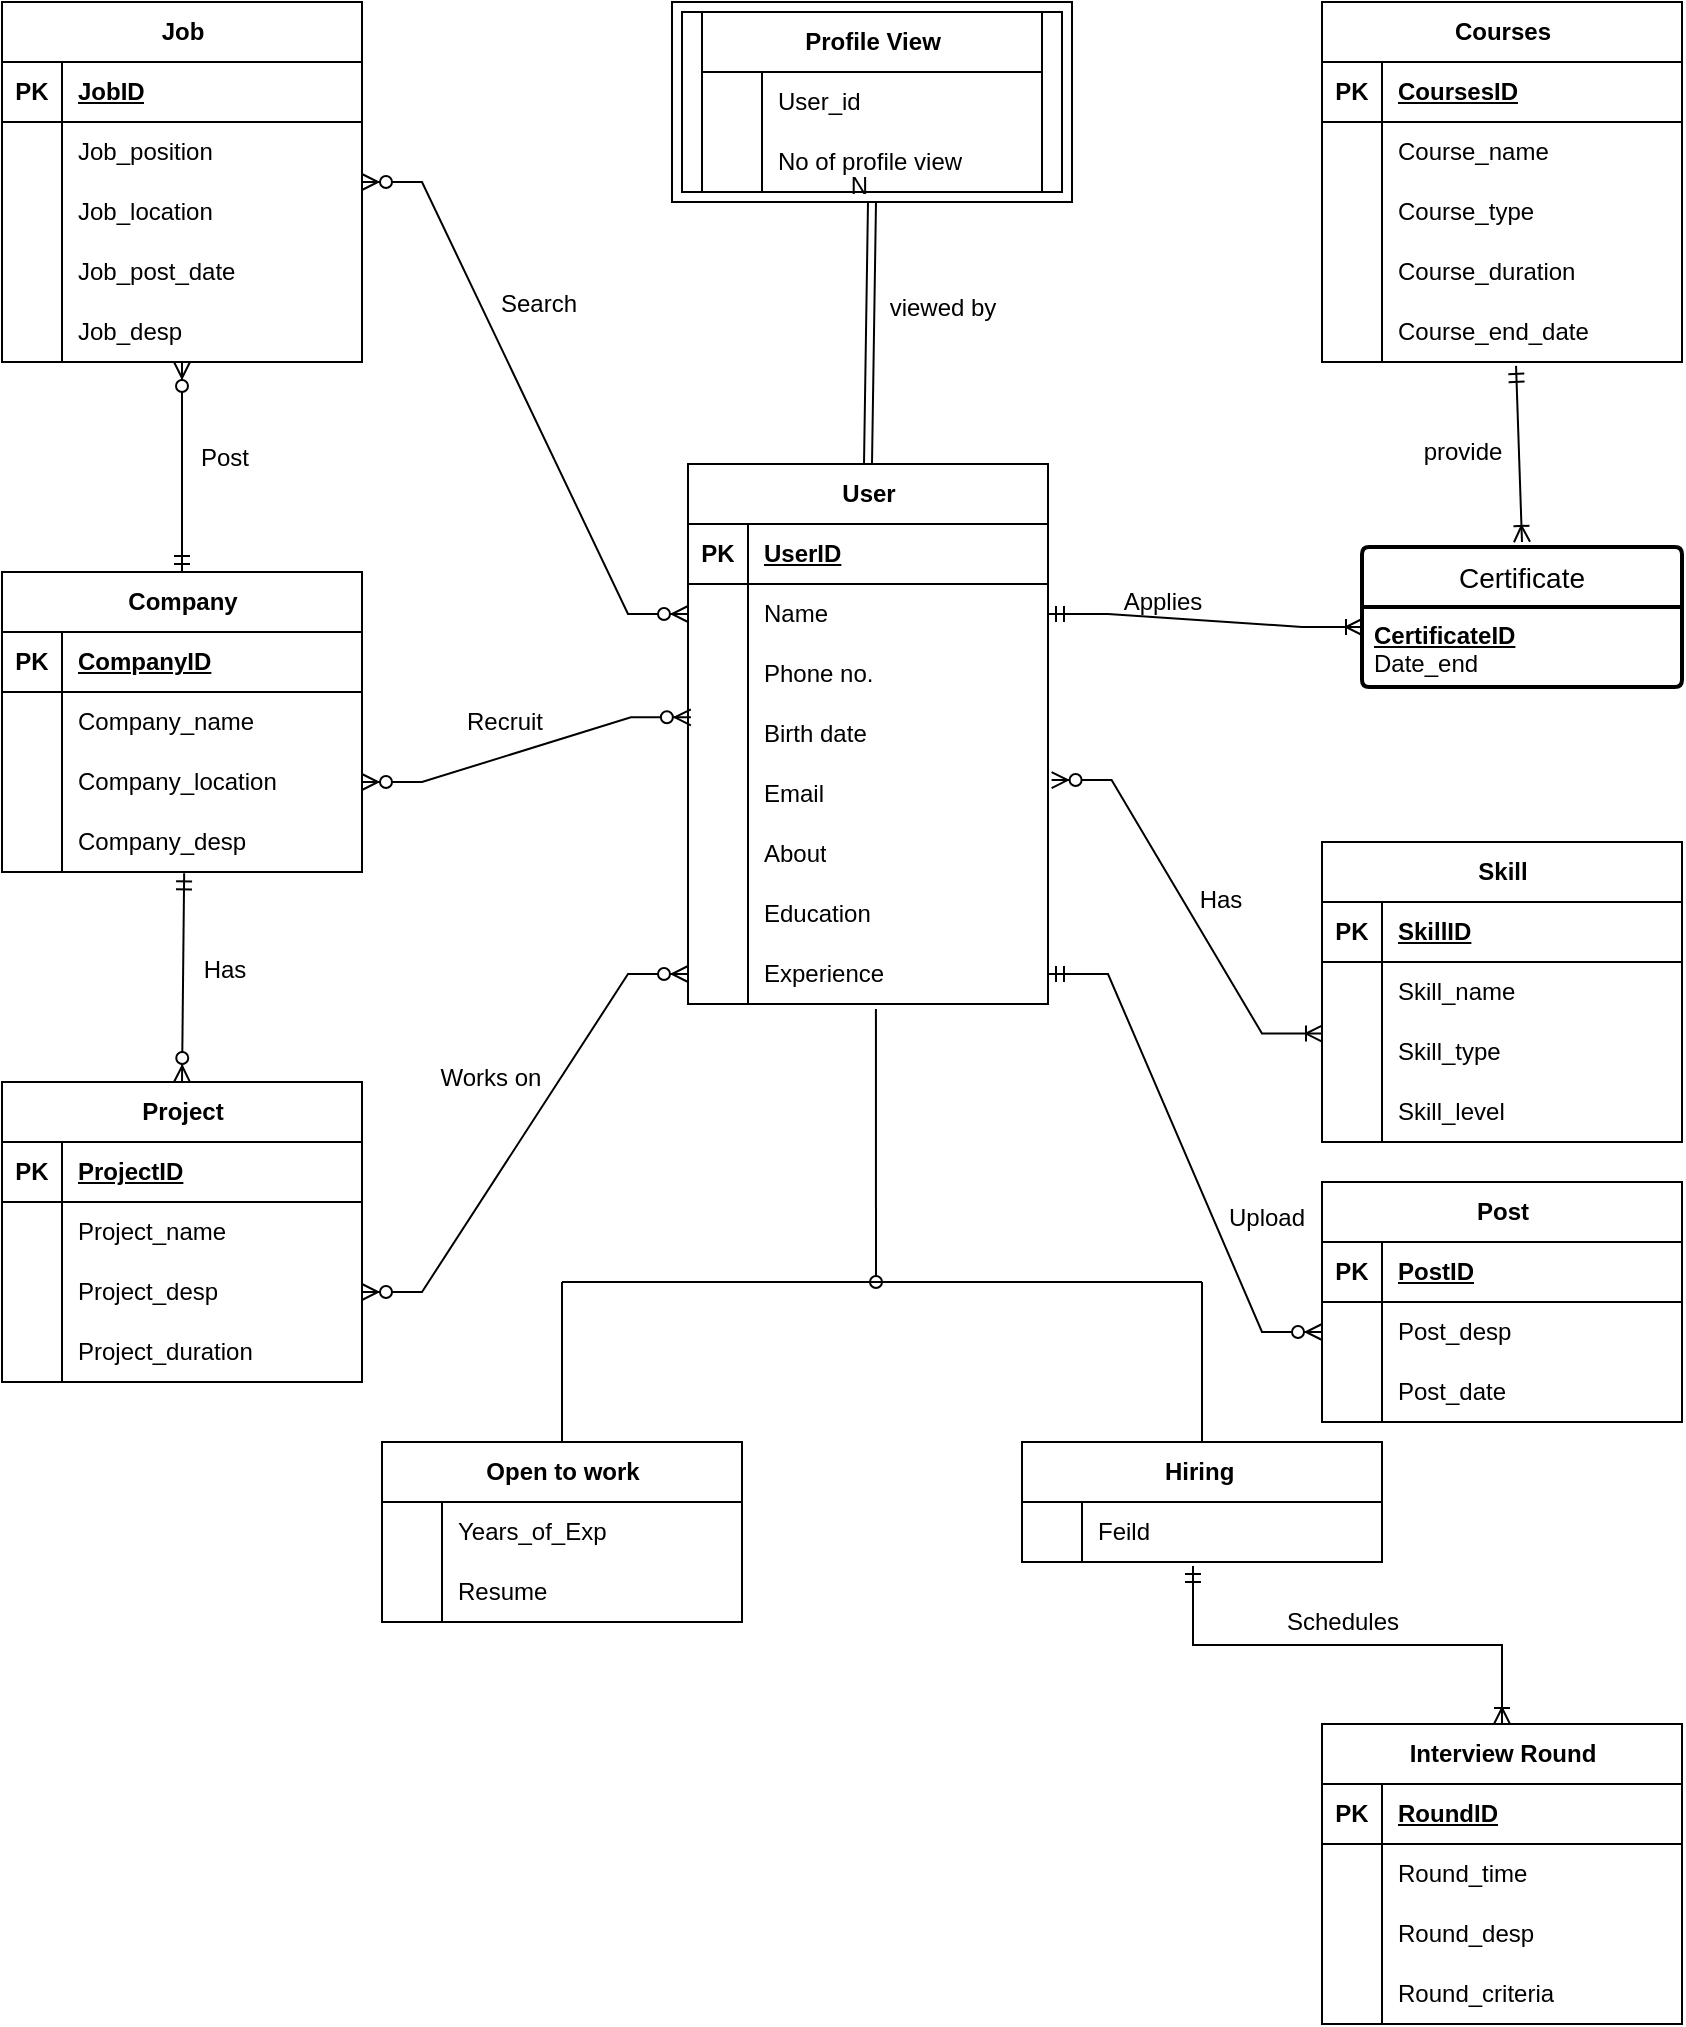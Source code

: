 <mxfile version="21.0.2" type="device"><diagram id="R2lEEEUBdFMjLlhIrx00" name="Page-1"><mxGraphModel dx="934" dy="520" grid="1" gridSize="10" guides="1" tooltips="1" connect="1" arrows="1" fold="1" page="1" pageScale="1" pageWidth="850" pageHeight="1100" math="0" shadow="0" extFonts="Permanent Marker^https://fonts.googleapis.com/css?family=Permanent+Marker"><root><mxCell id="0"/><mxCell id="1" parent="0"/><mxCell id="1VL2GG-AsYXzmAlSgVc_-4" value="User" style="shape=table;startSize=30;container=1;collapsible=1;childLayout=tableLayout;fixedRows=1;rowLines=0;fontStyle=1;align=center;resizeLast=1;html=1;" vertex="1" parent="1"><mxGeometry x="343" y="231" width="180" height="270" as="geometry"><mxRectangle x="343" y="231" width="63" height="35" as="alternateBounds"/></mxGeometry></mxCell><mxCell id="1VL2GG-AsYXzmAlSgVc_-5" value="" style="shape=tableRow;horizontal=0;startSize=0;swimlaneHead=0;swimlaneBody=0;fillColor=none;collapsible=0;dropTarget=0;points=[[0,0.5],[1,0.5]];portConstraint=eastwest;top=0;left=0;right=0;bottom=1;" vertex="1" parent="1VL2GG-AsYXzmAlSgVc_-4"><mxGeometry y="30" width="180" height="30" as="geometry"/></mxCell><mxCell id="1VL2GG-AsYXzmAlSgVc_-6" value="PK" style="shape=partialRectangle;connectable=0;fillColor=none;top=0;left=0;bottom=0;right=0;fontStyle=1;overflow=hidden;whiteSpace=wrap;html=1;" vertex="1" parent="1VL2GG-AsYXzmAlSgVc_-5"><mxGeometry width="30" height="30" as="geometry"><mxRectangle width="30" height="30" as="alternateBounds"/></mxGeometry></mxCell><mxCell id="1VL2GG-AsYXzmAlSgVc_-7" value="UserID" style="shape=partialRectangle;connectable=0;fillColor=none;top=0;left=0;bottom=0;right=0;align=left;spacingLeft=6;fontStyle=5;overflow=hidden;whiteSpace=wrap;html=1;" vertex="1" parent="1VL2GG-AsYXzmAlSgVc_-5"><mxGeometry x="30" width="150" height="30" as="geometry"><mxRectangle width="150" height="30" as="alternateBounds"/></mxGeometry></mxCell><mxCell id="1VL2GG-AsYXzmAlSgVc_-8" value="" style="shape=tableRow;horizontal=0;startSize=0;swimlaneHead=0;swimlaneBody=0;fillColor=none;collapsible=0;dropTarget=0;points=[[0,0.5],[1,0.5]];portConstraint=eastwest;top=0;left=0;right=0;bottom=0;" vertex="1" parent="1VL2GG-AsYXzmAlSgVc_-4"><mxGeometry y="60" width="180" height="30" as="geometry"/></mxCell><mxCell id="1VL2GG-AsYXzmAlSgVc_-9" value="" style="shape=partialRectangle;connectable=0;fillColor=none;top=0;left=0;bottom=0;right=0;editable=1;overflow=hidden;whiteSpace=wrap;html=1;" vertex="1" parent="1VL2GG-AsYXzmAlSgVc_-8"><mxGeometry width="30" height="30" as="geometry"><mxRectangle width="30" height="30" as="alternateBounds"/></mxGeometry></mxCell><mxCell id="1VL2GG-AsYXzmAlSgVc_-10" value="Name" style="shape=partialRectangle;connectable=0;fillColor=none;top=0;left=0;bottom=0;right=0;align=left;spacingLeft=6;overflow=hidden;whiteSpace=wrap;html=1;" vertex="1" parent="1VL2GG-AsYXzmAlSgVc_-8"><mxGeometry x="30" width="150" height="30" as="geometry"><mxRectangle width="150" height="30" as="alternateBounds"/></mxGeometry></mxCell><mxCell id="1VL2GG-AsYXzmAlSgVc_-11" value="" style="shape=tableRow;horizontal=0;startSize=0;swimlaneHead=0;swimlaneBody=0;fillColor=none;collapsible=0;dropTarget=0;points=[[0,0.5],[1,0.5]];portConstraint=eastwest;top=0;left=0;right=0;bottom=0;" vertex="1" parent="1VL2GG-AsYXzmAlSgVc_-4"><mxGeometry y="90" width="180" height="30" as="geometry"/></mxCell><mxCell id="1VL2GG-AsYXzmAlSgVc_-12" value="" style="shape=partialRectangle;connectable=0;fillColor=none;top=0;left=0;bottom=0;right=0;editable=1;overflow=hidden;whiteSpace=wrap;html=1;" vertex="1" parent="1VL2GG-AsYXzmAlSgVc_-11"><mxGeometry width="30" height="30" as="geometry"><mxRectangle width="30" height="30" as="alternateBounds"/></mxGeometry></mxCell><mxCell id="1VL2GG-AsYXzmAlSgVc_-13" value="Phone no." style="shape=partialRectangle;connectable=0;fillColor=none;top=0;left=0;bottom=0;right=0;align=left;spacingLeft=6;overflow=hidden;whiteSpace=wrap;html=1;" vertex="1" parent="1VL2GG-AsYXzmAlSgVc_-11"><mxGeometry x="30" width="150" height="30" as="geometry"><mxRectangle width="150" height="30" as="alternateBounds"/></mxGeometry></mxCell><mxCell id="1VL2GG-AsYXzmAlSgVc_-14" value="" style="shape=tableRow;horizontal=0;startSize=0;swimlaneHead=0;swimlaneBody=0;fillColor=none;collapsible=0;dropTarget=0;points=[[0,0.5],[1,0.5]];portConstraint=eastwest;top=0;left=0;right=0;bottom=0;" vertex="1" parent="1VL2GG-AsYXzmAlSgVc_-4"><mxGeometry y="120" width="180" height="30" as="geometry"/></mxCell><mxCell id="1VL2GG-AsYXzmAlSgVc_-15" value="" style="shape=partialRectangle;connectable=0;fillColor=none;top=0;left=0;bottom=0;right=0;editable=1;overflow=hidden;whiteSpace=wrap;html=1;" vertex="1" parent="1VL2GG-AsYXzmAlSgVc_-14"><mxGeometry width="30" height="30" as="geometry"><mxRectangle width="30" height="30" as="alternateBounds"/></mxGeometry></mxCell><mxCell id="1VL2GG-AsYXzmAlSgVc_-16" value="Birth date" style="shape=partialRectangle;connectable=0;fillColor=none;top=0;left=0;bottom=0;right=0;align=left;spacingLeft=6;overflow=hidden;whiteSpace=wrap;html=1;" vertex="1" parent="1VL2GG-AsYXzmAlSgVc_-14"><mxGeometry x="30" width="150" height="30" as="geometry"><mxRectangle width="150" height="30" as="alternateBounds"/></mxGeometry></mxCell><mxCell id="1VL2GG-AsYXzmAlSgVc_-17" value="" style="shape=tableRow;horizontal=0;startSize=0;swimlaneHead=0;swimlaneBody=0;fillColor=none;collapsible=0;dropTarget=0;points=[[0,0.5],[1,0.5]];portConstraint=eastwest;top=0;left=0;right=0;bottom=0;" vertex="1" parent="1VL2GG-AsYXzmAlSgVc_-4"><mxGeometry y="150" width="180" height="30" as="geometry"/></mxCell><mxCell id="1VL2GG-AsYXzmAlSgVc_-18" value="" style="shape=partialRectangle;connectable=0;fillColor=none;top=0;left=0;bottom=0;right=0;editable=1;overflow=hidden;whiteSpace=wrap;html=1;" vertex="1" parent="1VL2GG-AsYXzmAlSgVc_-17"><mxGeometry width="30" height="30" as="geometry"><mxRectangle width="30" height="30" as="alternateBounds"/></mxGeometry></mxCell><mxCell id="1VL2GG-AsYXzmAlSgVc_-19" value="Email" style="shape=partialRectangle;connectable=0;fillColor=none;top=0;left=0;bottom=0;right=0;align=left;spacingLeft=6;overflow=hidden;whiteSpace=wrap;html=1;" vertex="1" parent="1VL2GG-AsYXzmAlSgVc_-17"><mxGeometry x="30" width="150" height="30" as="geometry"><mxRectangle width="150" height="30" as="alternateBounds"/></mxGeometry></mxCell><mxCell id="1VL2GG-AsYXzmAlSgVc_-20" value="" style="shape=tableRow;horizontal=0;startSize=0;swimlaneHead=0;swimlaneBody=0;fillColor=none;collapsible=0;dropTarget=0;points=[[0,0.5],[1,0.5]];portConstraint=eastwest;top=0;left=0;right=0;bottom=0;" vertex="1" parent="1VL2GG-AsYXzmAlSgVc_-4"><mxGeometry y="180" width="180" height="30" as="geometry"/></mxCell><mxCell id="1VL2GG-AsYXzmAlSgVc_-21" value="" style="shape=partialRectangle;connectable=0;fillColor=none;top=0;left=0;bottom=0;right=0;editable=1;overflow=hidden;whiteSpace=wrap;html=1;" vertex="1" parent="1VL2GG-AsYXzmAlSgVc_-20"><mxGeometry width="30" height="30" as="geometry"><mxRectangle width="30" height="30" as="alternateBounds"/></mxGeometry></mxCell><mxCell id="1VL2GG-AsYXzmAlSgVc_-22" value="About" style="shape=partialRectangle;connectable=0;fillColor=none;top=0;left=0;bottom=0;right=0;align=left;spacingLeft=6;overflow=hidden;whiteSpace=wrap;html=1;" vertex="1" parent="1VL2GG-AsYXzmAlSgVc_-20"><mxGeometry x="30" width="150" height="30" as="geometry"><mxRectangle width="150" height="30" as="alternateBounds"/></mxGeometry></mxCell><mxCell id="1VL2GG-AsYXzmAlSgVc_-23" value="" style="shape=tableRow;horizontal=0;startSize=0;swimlaneHead=0;swimlaneBody=0;fillColor=none;collapsible=0;dropTarget=0;points=[[0,0.5],[1,0.5]];portConstraint=eastwest;top=0;left=0;right=0;bottom=0;" vertex="1" parent="1VL2GG-AsYXzmAlSgVc_-4"><mxGeometry y="210" width="180" height="30" as="geometry"/></mxCell><mxCell id="1VL2GG-AsYXzmAlSgVc_-24" value="" style="shape=partialRectangle;connectable=0;fillColor=none;top=0;left=0;bottom=0;right=0;editable=1;overflow=hidden;whiteSpace=wrap;html=1;" vertex="1" parent="1VL2GG-AsYXzmAlSgVc_-23"><mxGeometry width="30" height="30" as="geometry"><mxRectangle width="30" height="30" as="alternateBounds"/></mxGeometry></mxCell><mxCell id="1VL2GG-AsYXzmAlSgVc_-25" value="Education" style="shape=partialRectangle;connectable=0;fillColor=none;top=0;left=0;bottom=0;right=0;align=left;spacingLeft=6;overflow=hidden;whiteSpace=wrap;html=1;" vertex="1" parent="1VL2GG-AsYXzmAlSgVc_-23"><mxGeometry x="30" width="150" height="30" as="geometry"><mxRectangle width="150" height="30" as="alternateBounds"/></mxGeometry></mxCell><mxCell id="1VL2GG-AsYXzmAlSgVc_-48" value="" style="shape=tableRow;horizontal=0;startSize=0;swimlaneHead=0;swimlaneBody=0;fillColor=none;collapsible=0;dropTarget=0;points=[[0,0.5],[1,0.5]];portConstraint=eastwest;top=0;left=0;right=0;bottom=0;" vertex="1" parent="1VL2GG-AsYXzmAlSgVc_-4"><mxGeometry y="240" width="180" height="30" as="geometry"/></mxCell><mxCell id="1VL2GG-AsYXzmAlSgVc_-49" value="" style="shape=partialRectangle;connectable=0;fillColor=none;top=0;left=0;bottom=0;right=0;editable=1;overflow=hidden;whiteSpace=wrap;html=1;" vertex="1" parent="1VL2GG-AsYXzmAlSgVc_-48"><mxGeometry width="30" height="30" as="geometry"><mxRectangle width="30" height="30" as="alternateBounds"/></mxGeometry></mxCell><mxCell id="1VL2GG-AsYXzmAlSgVc_-50" value="Experience" style="shape=partialRectangle;connectable=0;fillColor=none;top=0;left=0;bottom=0;right=0;align=left;spacingLeft=6;overflow=hidden;whiteSpace=wrap;html=1;" vertex="1" parent="1VL2GG-AsYXzmAlSgVc_-48"><mxGeometry x="30" width="150" height="30" as="geometry"><mxRectangle width="150" height="30" as="alternateBounds"/></mxGeometry></mxCell><mxCell id="1VL2GG-AsYXzmAlSgVc_-51" value="Company" style="shape=table;startSize=30;container=1;collapsible=1;childLayout=tableLayout;fixedRows=1;rowLines=0;fontStyle=1;align=center;resizeLast=1;html=1;" vertex="1" parent="1"><mxGeometry y="285" width="180" height="150" as="geometry"><mxRectangle x="44.5" y="266" width="91" height="35" as="alternateBounds"/></mxGeometry></mxCell><mxCell id="1VL2GG-AsYXzmAlSgVc_-52" value="" style="shape=tableRow;horizontal=0;startSize=0;swimlaneHead=0;swimlaneBody=0;fillColor=none;collapsible=0;dropTarget=0;points=[[0,0.5],[1,0.5]];portConstraint=eastwest;top=0;left=0;right=0;bottom=1;" vertex="1" parent="1VL2GG-AsYXzmAlSgVc_-51"><mxGeometry y="30" width="180" height="30" as="geometry"/></mxCell><mxCell id="1VL2GG-AsYXzmAlSgVc_-53" value="PK" style="shape=partialRectangle;connectable=0;fillColor=none;top=0;left=0;bottom=0;right=0;fontStyle=1;overflow=hidden;whiteSpace=wrap;html=1;" vertex="1" parent="1VL2GG-AsYXzmAlSgVc_-52"><mxGeometry width="30" height="30" as="geometry"><mxRectangle width="30" height="30" as="alternateBounds"/></mxGeometry></mxCell><mxCell id="1VL2GG-AsYXzmAlSgVc_-54" value="CompanyID" style="shape=partialRectangle;connectable=0;fillColor=none;top=0;left=0;bottom=0;right=0;align=left;spacingLeft=6;fontStyle=5;overflow=hidden;whiteSpace=wrap;html=1;" vertex="1" parent="1VL2GG-AsYXzmAlSgVc_-52"><mxGeometry x="30" width="150" height="30" as="geometry"><mxRectangle width="150" height="30" as="alternateBounds"/></mxGeometry></mxCell><mxCell id="1VL2GG-AsYXzmAlSgVc_-55" value="" style="shape=tableRow;horizontal=0;startSize=0;swimlaneHead=0;swimlaneBody=0;fillColor=none;collapsible=0;dropTarget=0;points=[[0,0.5],[1,0.5]];portConstraint=eastwest;top=0;left=0;right=0;bottom=0;" vertex="1" parent="1VL2GG-AsYXzmAlSgVc_-51"><mxGeometry y="60" width="180" height="30" as="geometry"/></mxCell><mxCell id="1VL2GG-AsYXzmAlSgVc_-56" value="" style="shape=partialRectangle;connectable=0;fillColor=none;top=0;left=0;bottom=0;right=0;editable=1;overflow=hidden;whiteSpace=wrap;html=1;" vertex="1" parent="1VL2GG-AsYXzmAlSgVc_-55"><mxGeometry width="30" height="30" as="geometry"><mxRectangle width="30" height="30" as="alternateBounds"/></mxGeometry></mxCell><mxCell id="1VL2GG-AsYXzmAlSgVc_-57" value="Company_name" style="shape=partialRectangle;connectable=0;fillColor=none;top=0;left=0;bottom=0;right=0;align=left;spacingLeft=6;overflow=hidden;whiteSpace=wrap;html=1;" vertex="1" parent="1VL2GG-AsYXzmAlSgVc_-55"><mxGeometry x="30" width="150" height="30" as="geometry"><mxRectangle width="150" height="30" as="alternateBounds"/></mxGeometry></mxCell><mxCell id="1VL2GG-AsYXzmAlSgVc_-58" value="" style="shape=tableRow;horizontal=0;startSize=0;swimlaneHead=0;swimlaneBody=0;fillColor=none;collapsible=0;dropTarget=0;points=[[0,0.5],[1,0.5]];portConstraint=eastwest;top=0;left=0;right=0;bottom=0;" vertex="1" parent="1VL2GG-AsYXzmAlSgVc_-51"><mxGeometry y="90" width="180" height="30" as="geometry"/></mxCell><mxCell id="1VL2GG-AsYXzmAlSgVc_-59" value="" style="shape=partialRectangle;connectable=0;fillColor=none;top=0;left=0;bottom=0;right=0;editable=1;overflow=hidden;whiteSpace=wrap;html=1;" vertex="1" parent="1VL2GG-AsYXzmAlSgVc_-58"><mxGeometry width="30" height="30" as="geometry"><mxRectangle width="30" height="30" as="alternateBounds"/></mxGeometry></mxCell><mxCell id="1VL2GG-AsYXzmAlSgVc_-60" value="Company_location" style="shape=partialRectangle;connectable=0;fillColor=none;top=0;left=0;bottom=0;right=0;align=left;spacingLeft=6;overflow=hidden;whiteSpace=wrap;html=1;" vertex="1" parent="1VL2GG-AsYXzmAlSgVc_-58"><mxGeometry x="30" width="150" height="30" as="geometry"><mxRectangle width="150" height="30" as="alternateBounds"/></mxGeometry></mxCell><mxCell id="1VL2GG-AsYXzmAlSgVc_-61" value="" style="shape=tableRow;horizontal=0;startSize=0;swimlaneHead=0;swimlaneBody=0;fillColor=none;collapsible=0;dropTarget=0;points=[[0,0.5],[1,0.5]];portConstraint=eastwest;top=0;left=0;right=0;bottom=0;" vertex="1" parent="1VL2GG-AsYXzmAlSgVc_-51"><mxGeometry y="120" width="180" height="30" as="geometry"/></mxCell><mxCell id="1VL2GG-AsYXzmAlSgVc_-62" value="" style="shape=partialRectangle;connectable=0;fillColor=none;top=0;left=0;bottom=0;right=0;editable=1;overflow=hidden;whiteSpace=wrap;html=1;" vertex="1" parent="1VL2GG-AsYXzmAlSgVc_-61"><mxGeometry width="30" height="30" as="geometry"><mxRectangle width="30" height="30" as="alternateBounds"/></mxGeometry></mxCell><mxCell id="1VL2GG-AsYXzmAlSgVc_-63" value="Company_desp" style="shape=partialRectangle;connectable=0;fillColor=none;top=0;left=0;bottom=0;right=0;align=left;spacingLeft=6;overflow=hidden;whiteSpace=wrap;html=1;" vertex="1" parent="1VL2GG-AsYXzmAlSgVc_-61"><mxGeometry x="30" width="150" height="30" as="geometry"><mxRectangle width="150" height="30" as="alternateBounds"/></mxGeometry></mxCell><mxCell id="1VL2GG-AsYXzmAlSgVc_-64" value="Job" style="shape=table;startSize=30;container=1;collapsible=1;childLayout=tableLayout;fixedRows=1;rowLines=0;fontStyle=1;align=center;resizeLast=1;html=1;" vertex="1" parent="1"><mxGeometry width="180" height="180" as="geometry"><mxRectangle width="56" height="35" as="alternateBounds"/></mxGeometry></mxCell><mxCell id="1VL2GG-AsYXzmAlSgVc_-65" value="" style="shape=tableRow;horizontal=0;startSize=0;swimlaneHead=0;swimlaneBody=0;fillColor=none;collapsible=0;dropTarget=0;points=[[0,0.5],[1,0.5]];portConstraint=eastwest;top=0;left=0;right=0;bottom=1;" vertex="1" parent="1VL2GG-AsYXzmAlSgVc_-64"><mxGeometry y="30" width="180" height="30" as="geometry"/></mxCell><mxCell id="1VL2GG-AsYXzmAlSgVc_-66" value="PK" style="shape=partialRectangle;connectable=0;fillColor=none;top=0;left=0;bottom=0;right=0;fontStyle=1;overflow=hidden;whiteSpace=wrap;html=1;" vertex="1" parent="1VL2GG-AsYXzmAlSgVc_-65"><mxGeometry width="30" height="30" as="geometry"><mxRectangle width="30" height="30" as="alternateBounds"/></mxGeometry></mxCell><mxCell id="1VL2GG-AsYXzmAlSgVc_-67" value="JobID" style="shape=partialRectangle;connectable=0;fillColor=none;top=0;left=0;bottom=0;right=0;align=left;spacingLeft=6;fontStyle=5;overflow=hidden;whiteSpace=wrap;html=1;" vertex="1" parent="1VL2GG-AsYXzmAlSgVc_-65"><mxGeometry x="30" width="150" height="30" as="geometry"><mxRectangle width="150" height="30" as="alternateBounds"/></mxGeometry></mxCell><mxCell id="1VL2GG-AsYXzmAlSgVc_-68" value="" style="shape=tableRow;horizontal=0;startSize=0;swimlaneHead=0;swimlaneBody=0;fillColor=none;collapsible=0;dropTarget=0;points=[[0,0.5],[1,0.5]];portConstraint=eastwest;top=0;left=0;right=0;bottom=0;" vertex="1" parent="1VL2GG-AsYXzmAlSgVc_-64"><mxGeometry y="60" width="180" height="30" as="geometry"/></mxCell><mxCell id="1VL2GG-AsYXzmAlSgVc_-69" value="" style="shape=partialRectangle;connectable=0;fillColor=none;top=0;left=0;bottom=0;right=0;editable=1;overflow=hidden;whiteSpace=wrap;html=1;" vertex="1" parent="1VL2GG-AsYXzmAlSgVc_-68"><mxGeometry width="30" height="30" as="geometry"><mxRectangle width="30" height="30" as="alternateBounds"/></mxGeometry></mxCell><mxCell id="1VL2GG-AsYXzmAlSgVc_-70" value="Job_position" style="shape=partialRectangle;connectable=0;fillColor=none;top=0;left=0;bottom=0;right=0;align=left;spacingLeft=6;overflow=hidden;whiteSpace=wrap;html=1;" vertex="1" parent="1VL2GG-AsYXzmAlSgVc_-68"><mxGeometry x="30" width="150" height="30" as="geometry"><mxRectangle width="150" height="30" as="alternateBounds"/></mxGeometry></mxCell><mxCell id="1VL2GG-AsYXzmAlSgVc_-71" value="" style="shape=tableRow;horizontal=0;startSize=0;swimlaneHead=0;swimlaneBody=0;fillColor=none;collapsible=0;dropTarget=0;points=[[0,0.5],[1,0.5]];portConstraint=eastwest;top=0;left=0;right=0;bottom=0;" vertex="1" parent="1VL2GG-AsYXzmAlSgVc_-64"><mxGeometry y="90" width="180" height="30" as="geometry"/></mxCell><mxCell id="1VL2GG-AsYXzmAlSgVc_-72" value="" style="shape=partialRectangle;connectable=0;fillColor=none;top=0;left=0;bottom=0;right=0;editable=1;overflow=hidden;whiteSpace=wrap;html=1;" vertex="1" parent="1VL2GG-AsYXzmAlSgVc_-71"><mxGeometry width="30" height="30" as="geometry"><mxRectangle width="30" height="30" as="alternateBounds"/></mxGeometry></mxCell><mxCell id="1VL2GG-AsYXzmAlSgVc_-73" value="Job_location" style="shape=partialRectangle;connectable=0;fillColor=none;top=0;left=0;bottom=0;right=0;align=left;spacingLeft=6;overflow=hidden;whiteSpace=wrap;html=1;" vertex="1" parent="1VL2GG-AsYXzmAlSgVc_-71"><mxGeometry x="30" width="150" height="30" as="geometry"><mxRectangle width="150" height="30" as="alternateBounds"/></mxGeometry></mxCell><mxCell id="1VL2GG-AsYXzmAlSgVc_-74" value="" style="shape=tableRow;horizontal=0;startSize=0;swimlaneHead=0;swimlaneBody=0;fillColor=none;collapsible=0;dropTarget=0;points=[[0,0.5],[1,0.5]];portConstraint=eastwest;top=0;left=0;right=0;bottom=0;" vertex="1" parent="1VL2GG-AsYXzmAlSgVc_-64"><mxGeometry y="120" width="180" height="30" as="geometry"/></mxCell><mxCell id="1VL2GG-AsYXzmAlSgVc_-75" value="" style="shape=partialRectangle;connectable=0;fillColor=none;top=0;left=0;bottom=0;right=0;editable=1;overflow=hidden;whiteSpace=wrap;html=1;" vertex="1" parent="1VL2GG-AsYXzmAlSgVc_-74"><mxGeometry width="30" height="30" as="geometry"><mxRectangle width="30" height="30" as="alternateBounds"/></mxGeometry></mxCell><mxCell id="1VL2GG-AsYXzmAlSgVc_-76" value="Job_post_date" style="shape=partialRectangle;connectable=0;fillColor=none;top=0;left=0;bottom=0;right=0;align=left;spacingLeft=6;overflow=hidden;whiteSpace=wrap;html=1;" vertex="1" parent="1VL2GG-AsYXzmAlSgVc_-74"><mxGeometry x="30" width="150" height="30" as="geometry"><mxRectangle width="150" height="30" as="alternateBounds"/></mxGeometry></mxCell><mxCell id="1VL2GG-AsYXzmAlSgVc_-77" value="" style="shape=tableRow;horizontal=0;startSize=0;swimlaneHead=0;swimlaneBody=0;fillColor=none;collapsible=0;dropTarget=0;points=[[0,0.5],[1,0.5]];portConstraint=eastwest;top=0;left=0;right=0;bottom=0;" vertex="1" parent="1VL2GG-AsYXzmAlSgVc_-64"><mxGeometry y="150" width="180" height="30" as="geometry"/></mxCell><mxCell id="1VL2GG-AsYXzmAlSgVc_-78" value="" style="shape=partialRectangle;connectable=0;fillColor=none;top=0;left=0;bottom=0;right=0;editable=1;overflow=hidden;whiteSpace=wrap;html=1;" vertex="1" parent="1VL2GG-AsYXzmAlSgVc_-77"><mxGeometry width="30" height="30" as="geometry"><mxRectangle width="30" height="30" as="alternateBounds"/></mxGeometry></mxCell><mxCell id="1VL2GG-AsYXzmAlSgVc_-79" value="Job_desp" style="shape=partialRectangle;connectable=0;fillColor=none;top=0;left=0;bottom=0;right=0;align=left;spacingLeft=6;overflow=hidden;whiteSpace=wrap;html=1;" vertex="1" parent="1VL2GG-AsYXzmAlSgVc_-77"><mxGeometry x="30" width="150" height="30" as="geometry"><mxRectangle width="150" height="30" as="alternateBounds"/></mxGeometry></mxCell><mxCell id="1VL2GG-AsYXzmAlSgVc_-80" value="Courses" style="shape=table;startSize=30;container=1;collapsible=1;childLayout=tableLayout;fixedRows=1;rowLines=0;fontStyle=1;align=center;resizeLast=1;html=1;" vertex="1" parent="1"><mxGeometry x="660" width="180" height="180" as="geometry"><mxRectangle x="766" width="84" height="35" as="alternateBounds"/></mxGeometry></mxCell><mxCell id="1VL2GG-AsYXzmAlSgVc_-81" value="" style="shape=tableRow;horizontal=0;startSize=0;swimlaneHead=0;swimlaneBody=0;fillColor=none;collapsible=0;dropTarget=0;points=[[0,0.5],[1,0.5]];portConstraint=eastwest;top=0;left=0;right=0;bottom=1;" vertex="1" parent="1VL2GG-AsYXzmAlSgVc_-80"><mxGeometry y="30" width="180" height="30" as="geometry"/></mxCell><mxCell id="1VL2GG-AsYXzmAlSgVc_-82" value="PK" style="shape=partialRectangle;connectable=0;fillColor=none;top=0;left=0;bottom=0;right=0;fontStyle=1;overflow=hidden;whiteSpace=wrap;html=1;" vertex="1" parent="1VL2GG-AsYXzmAlSgVc_-81"><mxGeometry width="30" height="30" as="geometry"><mxRectangle width="30" height="30" as="alternateBounds"/></mxGeometry></mxCell><mxCell id="1VL2GG-AsYXzmAlSgVc_-83" value="CoursesID" style="shape=partialRectangle;connectable=0;fillColor=none;top=0;left=0;bottom=0;right=0;align=left;spacingLeft=6;fontStyle=5;overflow=hidden;whiteSpace=wrap;html=1;" vertex="1" parent="1VL2GG-AsYXzmAlSgVc_-81"><mxGeometry x="30" width="150" height="30" as="geometry"><mxRectangle width="150" height="30" as="alternateBounds"/></mxGeometry></mxCell><mxCell id="1VL2GG-AsYXzmAlSgVc_-84" value="" style="shape=tableRow;horizontal=0;startSize=0;swimlaneHead=0;swimlaneBody=0;fillColor=none;collapsible=0;dropTarget=0;points=[[0,0.5],[1,0.5]];portConstraint=eastwest;top=0;left=0;right=0;bottom=0;" vertex="1" parent="1VL2GG-AsYXzmAlSgVc_-80"><mxGeometry y="60" width="180" height="30" as="geometry"/></mxCell><mxCell id="1VL2GG-AsYXzmAlSgVc_-85" value="" style="shape=partialRectangle;connectable=0;fillColor=none;top=0;left=0;bottom=0;right=0;editable=1;overflow=hidden;whiteSpace=wrap;html=1;" vertex="1" parent="1VL2GG-AsYXzmAlSgVc_-84"><mxGeometry width="30" height="30" as="geometry"><mxRectangle width="30" height="30" as="alternateBounds"/></mxGeometry></mxCell><mxCell id="1VL2GG-AsYXzmAlSgVc_-86" value="Course_name" style="shape=partialRectangle;connectable=0;fillColor=none;top=0;left=0;bottom=0;right=0;align=left;spacingLeft=6;overflow=hidden;whiteSpace=wrap;html=1;" vertex="1" parent="1VL2GG-AsYXzmAlSgVc_-84"><mxGeometry x="30" width="150" height="30" as="geometry"><mxRectangle width="150" height="30" as="alternateBounds"/></mxGeometry></mxCell><mxCell id="1VL2GG-AsYXzmAlSgVc_-87" value="" style="shape=tableRow;horizontal=0;startSize=0;swimlaneHead=0;swimlaneBody=0;fillColor=none;collapsible=0;dropTarget=0;points=[[0,0.5],[1,0.5]];portConstraint=eastwest;top=0;left=0;right=0;bottom=0;" vertex="1" parent="1VL2GG-AsYXzmAlSgVc_-80"><mxGeometry y="90" width="180" height="30" as="geometry"/></mxCell><mxCell id="1VL2GG-AsYXzmAlSgVc_-88" value="" style="shape=partialRectangle;connectable=0;fillColor=none;top=0;left=0;bottom=0;right=0;editable=1;overflow=hidden;whiteSpace=wrap;html=1;" vertex="1" parent="1VL2GG-AsYXzmAlSgVc_-87"><mxGeometry width="30" height="30" as="geometry"><mxRectangle width="30" height="30" as="alternateBounds"/></mxGeometry></mxCell><mxCell id="1VL2GG-AsYXzmAlSgVc_-89" value="Course_type" style="shape=partialRectangle;connectable=0;fillColor=none;top=0;left=0;bottom=0;right=0;align=left;spacingLeft=6;overflow=hidden;whiteSpace=wrap;html=1;" vertex="1" parent="1VL2GG-AsYXzmAlSgVc_-87"><mxGeometry x="30" width="150" height="30" as="geometry"><mxRectangle width="150" height="30" as="alternateBounds"/></mxGeometry></mxCell><mxCell id="1VL2GG-AsYXzmAlSgVc_-90" value="" style="shape=tableRow;horizontal=0;startSize=0;swimlaneHead=0;swimlaneBody=0;fillColor=none;collapsible=0;dropTarget=0;points=[[0,0.5],[1,0.5]];portConstraint=eastwest;top=0;left=0;right=0;bottom=0;" vertex="1" parent="1VL2GG-AsYXzmAlSgVc_-80"><mxGeometry y="120" width="180" height="30" as="geometry"/></mxCell><mxCell id="1VL2GG-AsYXzmAlSgVc_-91" value="" style="shape=partialRectangle;connectable=0;fillColor=none;top=0;left=0;bottom=0;right=0;editable=1;overflow=hidden;whiteSpace=wrap;html=1;" vertex="1" parent="1VL2GG-AsYXzmAlSgVc_-90"><mxGeometry width="30" height="30" as="geometry"><mxRectangle width="30" height="30" as="alternateBounds"/></mxGeometry></mxCell><mxCell id="1VL2GG-AsYXzmAlSgVc_-92" value="Course_duration" style="shape=partialRectangle;connectable=0;fillColor=none;top=0;left=0;bottom=0;right=0;align=left;spacingLeft=6;overflow=hidden;whiteSpace=wrap;html=1;" vertex="1" parent="1VL2GG-AsYXzmAlSgVc_-90"><mxGeometry x="30" width="150" height="30" as="geometry"><mxRectangle width="150" height="30" as="alternateBounds"/></mxGeometry></mxCell><mxCell id="1VL2GG-AsYXzmAlSgVc_-93" value="" style="shape=tableRow;horizontal=0;startSize=0;swimlaneHead=0;swimlaneBody=0;fillColor=none;collapsible=0;dropTarget=0;points=[[0,0.5],[1,0.5]];portConstraint=eastwest;top=0;left=0;right=0;bottom=0;" vertex="1" parent="1VL2GG-AsYXzmAlSgVc_-80"><mxGeometry y="150" width="180" height="30" as="geometry"/></mxCell><mxCell id="1VL2GG-AsYXzmAlSgVc_-94" value="" style="shape=partialRectangle;connectable=0;fillColor=none;top=0;left=0;bottom=0;right=0;editable=1;overflow=hidden;whiteSpace=wrap;html=1;" vertex="1" parent="1VL2GG-AsYXzmAlSgVc_-93"><mxGeometry width="30" height="30" as="geometry"><mxRectangle width="30" height="30" as="alternateBounds"/></mxGeometry></mxCell><mxCell id="1VL2GG-AsYXzmAlSgVc_-95" value="Course_end_date" style="shape=partialRectangle;connectable=0;fillColor=none;top=0;left=0;bottom=0;right=0;align=left;spacingLeft=6;overflow=hidden;whiteSpace=wrap;html=1;" vertex="1" parent="1VL2GG-AsYXzmAlSgVc_-93"><mxGeometry x="30" width="150" height="30" as="geometry"><mxRectangle width="150" height="30" as="alternateBounds"/></mxGeometry></mxCell><mxCell id="1VL2GG-AsYXzmAlSgVc_-96" value="Skill" style="shape=table;startSize=30;container=1;collapsible=1;childLayout=tableLayout;fixedRows=1;rowLines=0;fontStyle=1;align=center;resizeLast=1;html=1;" vertex="1" parent="1"><mxGeometry x="660" y="420" width="180" height="150" as="geometry"><mxRectangle x="787" y="301" width="63" height="35" as="alternateBounds"/></mxGeometry></mxCell><mxCell id="1VL2GG-AsYXzmAlSgVc_-97" value="" style="shape=tableRow;horizontal=0;startSize=0;swimlaneHead=0;swimlaneBody=0;fillColor=none;collapsible=0;dropTarget=0;points=[[0,0.5],[1,0.5]];portConstraint=eastwest;top=0;left=0;right=0;bottom=1;" vertex="1" parent="1VL2GG-AsYXzmAlSgVc_-96"><mxGeometry y="30" width="180" height="30" as="geometry"/></mxCell><mxCell id="1VL2GG-AsYXzmAlSgVc_-98" value="PK" style="shape=partialRectangle;connectable=0;fillColor=none;top=0;left=0;bottom=0;right=0;fontStyle=1;overflow=hidden;whiteSpace=wrap;html=1;" vertex="1" parent="1VL2GG-AsYXzmAlSgVc_-97"><mxGeometry width="30" height="30" as="geometry"><mxRectangle width="30" height="30" as="alternateBounds"/></mxGeometry></mxCell><mxCell id="1VL2GG-AsYXzmAlSgVc_-99" value="SkillID" style="shape=partialRectangle;connectable=0;fillColor=none;top=0;left=0;bottom=0;right=0;align=left;spacingLeft=6;fontStyle=5;overflow=hidden;whiteSpace=wrap;html=1;" vertex="1" parent="1VL2GG-AsYXzmAlSgVc_-97"><mxGeometry x="30" width="150" height="30" as="geometry"><mxRectangle width="150" height="30" as="alternateBounds"/></mxGeometry></mxCell><mxCell id="1VL2GG-AsYXzmAlSgVc_-100" value="" style="shape=tableRow;horizontal=0;startSize=0;swimlaneHead=0;swimlaneBody=0;fillColor=none;collapsible=0;dropTarget=0;points=[[0,0.5],[1,0.5]];portConstraint=eastwest;top=0;left=0;right=0;bottom=0;" vertex="1" parent="1VL2GG-AsYXzmAlSgVc_-96"><mxGeometry y="60" width="180" height="30" as="geometry"/></mxCell><mxCell id="1VL2GG-AsYXzmAlSgVc_-101" value="" style="shape=partialRectangle;connectable=0;fillColor=none;top=0;left=0;bottom=0;right=0;editable=1;overflow=hidden;whiteSpace=wrap;html=1;" vertex="1" parent="1VL2GG-AsYXzmAlSgVc_-100"><mxGeometry width="30" height="30" as="geometry"><mxRectangle width="30" height="30" as="alternateBounds"/></mxGeometry></mxCell><mxCell id="1VL2GG-AsYXzmAlSgVc_-102" value="Skill_name" style="shape=partialRectangle;connectable=0;fillColor=none;top=0;left=0;bottom=0;right=0;align=left;spacingLeft=6;overflow=hidden;whiteSpace=wrap;html=1;" vertex="1" parent="1VL2GG-AsYXzmAlSgVc_-100"><mxGeometry x="30" width="150" height="30" as="geometry"><mxRectangle width="150" height="30" as="alternateBounds"/></mxGeometry></mxCell><mxCell id="1VL2GG-AsYXzmAlSgVc_-103" value="" style="shape=tableRow;horizontal=0;startSize=0;swimlaneHead=0;swimlaneBody=0;fillColor=none;collapsible=0;dropTarget=0;points=[[0,0.5],[1,0.5]];portConstraint=eastwest;top=0;left=0;right=0;bottom=0;" vertex="1" parent="1VL2GG-AsYXzmAlSgVc_-96"><mxGeometry y="90" width="180" height="30" as="geometry"/></mxCell><mxCell id="1VL2GG-AsYXzmAlSgVc_-104" value="" style="shape=partialRectangle;connectable=0;fillColor=none;top=0;left=0;bottom=0;right=0;editable=1;overflow=hidden;whiteSpace=wrap;html=1;" vertex="1" parent="1VL2GG-AsYXzmAlSgVc_-103"><mxGeometry width="30" height="30" as="geometry"><mxRectangle width="30" height="30" as="alternateBounds"/></mxGeometry></mxCell><mxCell id="1VL2GG-AsYXzmAlSgVc_-105" value="Skill_type" style="shape=partialRectangle;connectable=0;fillColor=none;top=0;left=0;bottom=0;right=0;align=left;spacingLeft=6;overflow=hidden;whiteSpace=wrap;html=1;" vertex="1" parent="1VL2GG-AsYXzmAlSgVc_-103"><mxGeometry x="30" width="150" height="30" as="geometry"><mxRectangle width="150" height="30" as="alternateBounds"/></mxGeometry></mxCell><mxCell id="1VL2GG-AsYXzmAlSgVc_-106" value="" style="shape=tableRow;horizontal=0;startSize=0;swimlaneHead=0;swimlaneBody=0;fillColor=none;collapsible=0;dropTarget=0;points=[[0,0.5],[1,0.5]];portConstraint=eastwest;top=0;left=0;right=0;bottom=0;" vertex="1" parent="1VL2GG-AsYXzmAlSgVc_-96"><mxGeometry y="120" width="180" height="30" as="geometry"/></mxCell><mxCell id="1VL2GG-AsYXzmAlSgVc_-107" value="" style="shape=partialRectangle;connectable=0;fillColor=none;top=0;left=0;bottom=0;right=0;editable=1;overflow=hidden;whiteSpace=wrap;html=1;" vertex="1" parent="1VL2GG-AsYXzmAlSgVc_-106"><mxGeometry width="30" height="30" as="geometry"><mxRectangle width="30" height="30" as="alternateBounds"/></mxGeometry></mxCell><mxCell id="1VL2GG-AsYXzmAlSgVc_-108" value="Skill_level" style="shape=partialRectangle;connectable=0;fillColor=none;top=0;left=0;bottom=0;right=0;align=left;spacingLeft=6;overflow=hidden;whiteSpace=wrap;html=1;" vertex="1" parent="1VL2GG-AsYXzmAlSgVc_-106"><mxGeometry x="30" width="150" height="30" as="geometry"><mxRectangle width="150" height="30" as="alternateBounds"/></mxGeometry></mxCell><mxCell id="1VL2GG-AsYXzmAlSgVc_-109" value="Project" style="shape=table;startSize=30;container=1;collapsible=1;childLayout=tableLayout;fixedRows=1;rowLines=0;fontStyle=1;align=center;resizeLast=1;html=1;" vertex="1" parent="1"><mxGeometry y="540" width="180" height="150" as="geometry"><mxRectangle x="63" y="540" width="77" height="35" as="alternateBounds"/></mxGeometry></mxCell><mxCell id="1VL2GG-AsYXzmAlSgVc_-110" value="" style="shape=tableRow;horizontal=0;startSize=0;swimlaneHead=0;swimlaneBody=0;fillColor=none;collapsible=0;dropTarget=0;points=[[0,0.5],[1,0.5]];portConstraint=eastwest;top=0;left=0;right=0;bottom=1;" vertex="1" parent="1VL2GG-AsYXzmAlSgVc_-109"><mxGeometry y="30" width="180" height="30" as="geometry"/></mxCell><mxCell id="1VL2GG-AsYXzmAlSgVc_-111" value="PK" style="shape=partialRectangle;connectable=0;fillColor=none;top=0;left=0;bottom=0;right=0;fontStyle=1;overflow=hidden;whiteSpace=wrap;html=1;" vertex="1" parent="1VL2GG-AsYXzmAlSgVc_-110"><mxGeometry width="30" height="30" as="geometry"><mxRectangle width="30" height="30" as="alternateBounds"/></mxGeometry></mxCell><mxCell id="1VL2GG-AsYXzmAlSgVc_-112" value="ProjectID" style="shape=partialRectangle;connectable=0;fillColor=none;top=0;left=0;bottom=0;right=0;align=left;spacingLeft=6;fontStyle=5;overflow=hidden;whiteSpace=wrap;html=1;" vertex="1" parent="1VL2GG-AsYXzmAlSgVc_-110"><mxGeometry x="30" width="150" height="30" as="geometry"><mxRectangle width="150" height="30" as="alternateBounds"/></mxGeometry></mxCell><mxCell id="1VL2GG-AsYXzmAlSgVc_-113" value="" style="shape=tableRow;horizontal=0;startSize=0;swimlaneHead=0;swimlaneBody=0;fillColor=none;collapsible=0;dropTarget=0;points=[[0,0.5],[1,0.5]];portConstraint=eastwest;top=0;left=0;right=0;bottom=0;" vertex="1" parent="1VL2GG-AsYXzmAlSgVc_-109"><mxGeometry y="60" width="180" height="30" as="geometry"/></mxCell><mxCell id="1VL2GG-AsYXzmAlSgVc_-114" value="" style="shape=partialRectangle;connectable=0;fillColor=none;top=0;left=0;bottom=0;right=0;editable=1;overflow=hidden;whiteSpace=wrap;html=1;" vertex="1" parent="1VL2GG-AsYXzmAlSgVc_-113"><mxGeometry width="30" height="30" as="geometry"><mxRectangle width="30" height="30" as="alternateBounds"/></mxGeometry></mxCell><mxCell id="1VL2GG-AsYXzmAlSgVc_-115" value="Project_name" style="shape=partialRectangle;connectable=0;fillColor=none;top=0;left=0;bottom=0;right=0;align=left;spacingLeft=6;overflow=hidden;whiteSpace=wrap;html=1;" vertex="1" parent="1VL2GG-AsYXzmAlSgVc_-113"><mxGeometry x="30" width="150" height="30" as="geometry"><mxRectangle width="150" height="30" as="alternateBounds"/></mxGeometry></mxCell><mxCell id="1VL2GG-AsYXzmAlSgVc_-116" value="" style="shape=tableRow;horizontal=0;startSize=0;swimlaneHead=0;swimlaneBody=0;fillColor=none;collapsible=0;dropTarget=0;points=[[0,0.5],[1,0.5]];portConstraint=eastwest;top=0;left=0;right=0;bottom=0;" vertex="1" parent="1VL2GG-AsYXzmAlSgVc_-109"><mxGeometry y="90" width="180" height="30" as="geometry"/></mxCell><mxCell id="1VL2GG-AsYXzmAlSgVc_-117" value="" style="shape=partialRectangle;connectable=0;fillColor=none;top=0;left=0;bottom=0;right=0;editable=1;overflow=hidden;whiteSpace=wrap;html=1;" vertex="1" parent="1VL2GG-AsYXzmAlSgVc_-116"><mxGeometry width="30" height="30" as="geometry"><mxRectangle width="30" height="30" as="alternateBounds"/></mxGeometry></mxCell><mxCell id="1VL2GG-AsYXzmAlSgVc_-118" value="Project_desp" style="shape=partialRectangle;connectable=0;fillColor=none;top=0;left=0;bottom=0;right=0;align=left;spacingLeft=6;overflow=hidden;whiteSpace=wrap;html=1;" vertex="1" parent="1VL2GG-AsYXzmAlSgVc_-116"><mxGeometry x="30" width="150" height="30" as="geometry"><mxRectangle width="150" height="30" as="alternateBounds"/></mxGeometry></mxCell><mxCell id="1VL2GG-AsYXzmAlSgVc_-119" value="" style="shape=tableRow;horizontal=0;startSize=0;swimlaneHead=0;swimlaneBody=0;fillColor=none;collapsible=0;dropTarget=0;points=[[0,0.5],[1,0.5]];portConstraint=eastwest;top=0;left=0;right=0;bottom=0;" vertex="1" parent="1VL2GG-AsYXzmAlSgVc_-109"><mxGeometry y="120" width="180" height="30" as="geometry"/></mxCell><mxCell id="1VL2GG-AsYXzmAlSgVc_-120" value="" style="shape=partialRectangle;connectable=0;fillColor=none;top=0;left=0;bottom=0;right=0;editable=1;overflow=hidden;whiteSpace=wrap;html=1;" vertex="1" parent="1VL2GG-AsYXzmAlSgVc_-119"><mxGeometry width="30" height="30" as="geometry"><mxRectangle width="30" height="30" as="alternateBounds"/></mxGeometry></mxCell><mxCell id="1VL2GG-AsYXzmAlSgVc_-121" value="Project_duration" style="shape=partialRectangle;connectable=0;fillColor=none;top=0;left=0;bottom=0;right=0;align=left;spacingLeft=6;overflow=hidden;whiteSpace=wrap;html=1;" vertex="1" parent="1VL2GG-AsYXzmAlSgVc_-119"><mxGeometry x="30" width="150" height="30" as="geometry"><mxRectangle width="150" height="30" as="alternateBounds"/></mxGeometry></mxCell><mxCell id="1VL2GG-AsYXzmAlSgVc_-122" value="Post" style="shape=table;startSize=30;container=1;collapsible=1;childLayout=tableLayout;fixedRows=1;rowLines=0;fontStyle=1;align=center;resizeLast=1;html=1;" vertex="1" parent="1"><mxGeometry x="660" y="590" width="180" height="120" as="geometry"><mxRectangle x="733" y="505" width="63" height="35" as="alternateBounds"/></mxGeometry></mxCell><mxCell id="1VL2GG-AsYXzmAlSgVc_-123" value="" style="shape=tableRow;horizontal=0;startSize=0;swimlaneHead=0;swimlaneBody=0;fillColor=none;collapsible=0;dropTarget=0;points=[[0,0.5],[1,0.5]];portConstraint=eastwest;top=0;left=0;right=0;bottom=1;" vertex="1" parent="1VL2GG-AsYXzmAlSgVc_-122"><mxGeometry y="30" width="180" height="30" as="geometry"/></mxCell><mxCell id="1VL2GG-AsYXzmAlSgVc_-124" value="PK" style="shape=partialRectangle;connectable=0;fillColor=none;top=0;left=0;bottom=0;right=0;fontStyle=1;overflow=hidden;whiteSpace=wrap;html=1;" vertex="1" parent="1VL2GG-AsYXzmAlSgVc_-123"><mxGeometry width="30" height="30" as="geometry"><mxRectangle width="30" height="30" as="alternateBounds"/></mxGeometry></mxCell><mxCell id="1VL2GG-AsYXzmAlSgVc_-125" value="PostID" style="shape=partialRectangle;connectable=0;fillColor=none;top=0;left=0;bottom=0;right=0;align=left;spacingLeft=6;fontStyle=5;overflow=hidden;whiteSpace=wrap;html=1;" vertex="1" parent="1VL2GG-AsYXzmAlSgVc_-123"><mxGeometry x="30" width="150" height="30" as="geometry"><mxRectangle width="150" height="30" as="alternateBounds"/></mxGeometry></mxCell><mxCell id="1VL2GG-AsYXzmAlSgVc_-126" value="" style="shape=tableRow;horizontal=0;startSize=0;swimlaneHead=0;swimlaneBody=0;fillColor=none;collapsible=0;dropTarget=0;points=[[0,0.5],[1,0.5]];portConstraint=eastwest;top=0;left=0;right=0;bottom=0;" vertex="1" parent="1VL2GG-AsYXzmAlSgVc_-122"><mxGeometry y="60" width="180" height="30" as="geometry"/></mxCell><mxCell id="1VL2GG-AsYXzmAlSgVc_-127" value="" style="shape=partialRectangle;connectable=0;fillColor=none;top=0;left=0;bottom=0;right=0;editable=1;overflow=hidden;whiteSpace=wrap;html=1;" vertex="1" parent="1VL2GG-AsYXzmAlSgVc_-126"><mxGeometry width="30" height="30" as="geometry"><mxRectangle width="30" height="30" as="alternateBounds"/></mxGeometry></mxCell><mxCell id="1VL2GG-AsYXzmAlSgVc_-128" value="Post_desp" style="shape=partialRectangle;connectable=0;fillColor=none;top=0;left=0;bottom=0;right=0;align=left;spacingLeft=6;overflow=hidden;whiteSpace=wrap;html=1;" vertex="1" parent="1VL2GG-AsYXzmAlSgVc_-126"><mxGeometry x="30" width="150" height="30" as="geometry"><mxRectangle width="150" height="30" as="alternateBounds"/></mxGeometry></mxCell><mxCell id="1VL2GG-AsYXzmAlSgVc_-129" value="" style="shape=tableRow;horizontal=0;startSize=0;swimlaneHead=0;swimlaneBody=0;fillColor=none;collapsible=0;dropTarget=0;points=[[0,0.5],[1,0.5]];portConstraint=eastwest;top=0;left=0;right=0;bottom=0;" vertex="1" parent="1VL2GG-AsYXzmAlSgVc_-122"><mxGeometry y="90" width="180" height="30" as="geometry"/></mxCell><mxCell id="1VL2GG-AsYXzmAlSgVc_-130" value="" style="shape=partialRectangle;connectable=0;fillColor=none;top=0;left=0;bottom=0;right=0;editable=1;overflow=hidden;whiteSpace=wrap;html=1;" vertex="1" parent="1VL2GG-AsYXzmAlSgVc_-129"><mxGeometry width="30" height="30" as="geometry"><mxRectangle width="30" height="30" as="alternateBounds"/></mxGeometry></mxCell><mxCell id="1VL2GG-AsYXzmAlSgVc_-131" value="Post_date" style="shape=partialRectangle;connectable=0;fillColor=none;top=0;left=0;bottom=0;right=0;align=left;spacingLeft=6;overflow=hidden;whiteSpace=wrap;html=1;" vertex="1" parent="1VL2GG-AsYXzmAlSgVc_-129"><mxGeometry x="30" width="150" height="30" as="geometry"><mxRectangle width="150" height="30" as="alternateBounds"/></mxGeometry></mxCell><mxCell id="1VL2GG-AsYXzmAlSgVc_-135" value="Open to work" style="shape=table;startSize=30;container=1;collapsible=1;childLayout=tableLayout;fixedRows=1;rowLines=0;fontStyle=1;align=center;resizeLast=1;html=1;" vertex="1" parent="1"><mxGeometry x="190" y="720" width="180" height="90" as="geometry"/></mxCell><mxCell id="1VL2GG-AsYXzmAlSgVc_-139" value="" style="shape=tableRow;horizontal=0;startSize=0;swimlaneHead=0;swimlaneBody=0;fillColor=none;collapsible=0;dropTarget=0;points=[[0,0.5],[1,0.5]];portConstraint=eastwest;top=0;left=0;right=0;bottom=0;" vertex="1" parent="1VL2GG-AsYXzmAlSgVc_-135"><mxGeometry y="30" width="180" height="30" as="geometry"/></mxCell><mxCell id="1VL2GG-AsYXzmAlSgVc_-140" value="" style="shape=partialRectangle;connectable=0;fillColor=none;top=0;left=0;bottom=0;right=0;editable=1;overflow=hidden;whiteSpace=wrap;html=1;" vertex="1" parent="1VL2GG-AsYXzmAlSgVc_-139"><mxGeometry width="30" height="30" as="geometry"><mxRectangle width="30" height="30" as="alternateBounds"/></mxGeometry></mxCell><mxCell id="1VL2GG-AsYXzmAlSgVc_-141" value="Years_of_Exp" style="shape=partialRectangle;connectable=0;fillColor=none;top=0;left=0;bottom=0;right=0;align=left;spacingLeft=6;overflow=hidden;whiteSpace=wrap;html=1;" vertex="1" parent="1VL2GG-AsYXzmAlSgVc_-139"><mxGeometry x="30" width="150" height="30" as="geometry"><mxRectangle width="150" height="30" as="alternateBounds"/></mxGeometry></mxCell><mxCell id="1VL2GG-AsYXzmAlSgVc_-142" value="" style="shape=tableRow;horizontal=0;startSize=0;swimlaneHead=0;swimlaneBody=0;fillColor=none;collapsible=0;dropTarget=0;points=[[0,0.5],[1,0.5]];portConstraint=eastwest;top=0;left=0;right=0;bottom=0;" vertex="1" parent="1VL2GG-AsYXzmAlSgVc_-135"><mxGeometry y="60" width="180" height="30" as="geometry"/></mxCell><mxCell id="1VL2GG-AsYXzmAlSgVc_-143" value="" style="shape=partialRectangle;connectable=0;fillColor=none;top=0;left=0;bottom=0;right=0;editable=1;overflow=hidden;whiteSpace=wrap;html=1;" vertex="1" parent="1VL2GG-AsYXzmAlSgVc_-142"><mxGeometry width="30" height="30" as="geometry"><mxRectangle width="30" height="30" as="alternateBounds"/></mxGeometry></mxCell><mxCell id="1VL2GG-AsYXzmAlSgVc_-144" value="Resume" style="shape=partialRectangle;connectable=0;fillColor=none;top=0;left=0;bottom=0;right=0;align=left;spacingLeft=6;overflow=hidden;whiteSpace=wrap;html=1;" vertex="1" parent="1VL2GG-AsYXzmAlSgVc_-142"><mxGeometry x="30" width="150" height="30" as="geometry"><mxRectangle width="150" height="30" as="alternateBounds"/></mxGeometry></mxCell><mxCell id="1VL2GG-AsYXzmAlSgVc_-148" value="Hiring&amp;nbsp;" style="shape=table;startSize=30;container=1;collapsible=1;childLayout=tableLayout;fixedRows=1;rowLines=0;fontStyle=1;align=center;resizeLast=1;html=1;" vertex="1" parent="1"><mxGeometry x="510" y="720" width="180" height="60" as="geometry"/></mxCell><mxCell id="1VL2GG-AsYXzmAlSgVc_-152" value="" style="shape=tableRow;horizontal=0;startSize=0;swimlaneHead=0;swimlaneBody=0;fillColor=none;collapsible=0;dropTarget=0;points=[[0,0.5],[1,0.5]];portConstraint=eastwest;top=0;left=0;right=0;bottom=0;" vertex="1" parent="1VL2GG-AsYXzmAlSgVc_-148"><mxGeometry y="30" width="180" height="30" as="geometry"/></mxCell><mxCell id="1VL2GG-AsYXzmAlSgVc_-153" value="" style="shape=partialRectangle;connectable=0;fillColor=none;top=0;left=0;bottom=0;right=0;editable=1;overflow=hidden;whiteSpace=wrap;html=1;" vertex="1" parent="1VL2GG-AsYXzmAlSgVc_-152"><mxGeometry width="30" height="30" as="geometry"><mxRectangle width="30" height="30" as="alternateBounds"/></mxGeometry></mxCell><mxCell id="1VL2GG-AsYXzmAlSgVc_-154" value="Feild" style="shape=partialRectangle;connectable=0;fillColor=none;top=0;left=0;bottom=0;right=0;align=left;spacingLeft=6;overflow=hidden;whiteSpace=wrap;html=1;" vertex="1" parent="1VL2GG-AsYXzmAlSgVc_-152"><mxGeometry x="30" width="150" height="30" as="geometry"><mxRectangle width="150" height="30" as="alternateBounds"/></mxGeometry></mxCell><mxCell id="1VL2GG-AsYXzmAlSgVc_-161" value="Interview Round" style="shape=table;startSize=30;container=1;collapsible=1;childLayout=tableLayout;fixedRows=1;rowLines=0;fontStyle=1;align=center;resizeLast=1;html=1;" vertex="1" parent="1"><mxGeometry x="660" y="861" width="180" height="150" as="geometry"><mxRectangle x="670" y="861" width="126" height="35" as="alternateBounds"/></mxGeometry></mxCell><mxCell id="1VL2GG-AsYXzmAlSgVc_-162" value="" style="shape=tableRow;horizontal=0;startSize=0;swimlaneHead=0;swimlaneBody=0;fillColor=none;collapsible=0;dropTarget=0;points=[[0,0.5],[1,0.5]];portConstraint=eastwest;top=0;left=0;right=0;bottom=1;" vertex="1" parent="1VL2GG-AsYXzmAlSgVc_-161"><mxGeometry y="30" width="180" height="30" as="geometry"/></mxCell><mxCell id="1VL2GG-AsYXzmAlSgVc_-163" value="PK" style="shape=partialRectangle;connectable=0;fillColor=none;top=0;left=0;bottom=0;right=0;fontStyle=1;overflow=hidden;whiteSpace=wrap;html=1;" vertex="1" parent="1VL2GG-AsYXzmAlSgVc_-162"><mxGeometry width="30" height="30" as="geometry"><mxRectangle width="30" height="30" as="alternateBounds"/></mxGeometry></mxCell><mxCell id="1VL2GG-AsYXzmAlSgVc_-164" value="RoundID" style="shape=partialRectangle;connectable=0;fillColor=none;top=0;left=0;bottom=0;right=0;align=left;spacingLeft=6;fontStyle=5;overflow=hidden;whiteSpace=wrap;html=1;" vertex="1" parent="1VL2GG-AsYXzmAlSgVc_-162"><mxGeometry x="30" width="150" height="30" as="geometry"><mxRectangle width="150" height="30" as="alternateBounds"/></mxGeometry></mxCell><mxCell id="1VL2GG-AsYXzmAlSgVc_-165" value="" style="shape=tableRow;horizontal=0;startSize=0;swimlaneHead=0;swimlaneBody=0;fillColor=none;collapsible=0;dropTarget=0;points=[[0,0.5],[1,0.5]];portConstraint=eastwest;top=0;left=0;right=0;bottom=0;" vertex="1" parent="1VL2GG-AsYXzmAlSgVc_-161"><mxGeometry y="60" width="180" height="30" as="geometry"/></mxCell><mxCell id="1VL2GG-AsYXzmAlSgVc_-166" value="" style="shape=partialRectangle;connectable=0;fillColor=none;top=0;left=0;bottom=0;right=0;editable=1;overflow=hidden;whiteSpace=wrap;html=1;" vertex="1" parent="1VL2GG-AsYXzmAlSgVc_-165"><mxGeometry width="30" height="30" as="geometry"><mxRectangle width="30" height="30" as="alternateBounds"/></mxGeometry></mxCell><mxCell id="1VL2GG-AsYXzmAlSgVc_-167" value="Round_time" style="shape=partialRectangle;connectable=0;fillColor=none;top=0;left=0;bottom=0;right=0;align=left;spacingLeft=6;overflow=hidden;whiteSpace=wrap;html=1;" vertex="1" parent="1VL2GG-AsYXzmAlSgVc_-165"><mxGeometry x="30" width="150" height="30" as="geometry"><mxRectangle width="150" height="30" as="alternateBounds"/></mxGeometry></mxCell><mxCell id="1VL2GG-AsYXzmAlSgVc_-168" value="" style="shape=tableRow;horizontal=0;startSize=0;swimlaneHead=0;swimlaneBody=0;fillColor=none;collapsible=0;dropTarget=0;points=[[0,0.5],[1,0.5]];portConstraint=eastwest;top=0;left=0;right=0;bottom=0;" vertex="1" parent="1VL2GG-AsYXzmAlSgVc_-161"><mxGeometry y="90" width="180" height="30" as="geometry"/></mxCell><mxCell id="1VL2GG-AsYXzmAlSgVc_-169" value="" style="shape=partialRectangle;connectable=0;fillColor=none;top=0;left=0;bottom=0;right=0;editable=1;overflow=hidden;whiteSpace=wrap;html=1;" vertex="1" parent="1VL2GG-AsYXzmAlSgVc_-168"><mxGeometry width="30" height="30" as="geometry"><mxRectangle width="30" height="30" as="alternateBounds"/></mxGeometry></mxCell><mxCell id="1VL2GG-AsYXzmAlSgVc_-170" value="Round_desp" style="shape=partialRectangle;connectable=0;fillColor=none;top=0;left=0;bottom=0;right=0;align=left;spacingLeft=6;overflow=hidden;whiteSpace=wrap;html=1;" vertex="1" parent="1VL2GG-AsYXzmAlSgVc_-168"><mxGeometry x="30" width="150" height="30" as="geometry"><mxRectangle width="150" height="30" as="alternateBounds"/></mxGeometry></mxCell><mxCell id="1VL2GG-AsYXzmAlSgVc_-171" value="" style="shape=tableRow;horizontal=0;startSize=0;swimlaneHead=0;swimlaneBody=0;fillColor=none;collapsible=0;dropTarget=0;points=[[0,0.5],[1,0.5]];portConstraint=eastwest;top=0;left=0;right=0;bottom=0;" vertex="1" parent="1VL2GG-AsYXzmAlSgVc_-161"><mxGeometry y="120" width="180" height="30" as="geometry"/></mxCell><mxCell id="1VL2GG-AsYXzmAlSgVc_-172" value="" style="shape=partialRectangle;connectable=0;fillColor=none;top=0;left=0;bottom=0;right=0;editable=1;overflow=hidden;whiteSpace=wrap;html=1;" vertex="1" parent="1VL2GG-AsYXzmAlSgVc_-171"><mxGeometry width="30" height="30" as="geometry"><mxRectangle width="30" height="30" as="alternateBounds"/></mxGeometry></mxCell><mxCell id="1VL2GG-AsYXzmAlSgVc_-173" value="Round_criteria" style="shape=partialRectangle;connectable=0;fillColor=none;top=0;left=0;bottom=0;right=0;align=left;spacingLeft=6;overflow=hidden;whiteSpace=wrap;html=1;" vertex="1" parent="1VL2GG-AsYXzmAlSgVc_-171"><mxGeometry x="30" width="150" height="30" as="geometry"><mxRectangle width="150" height="30" as="alternateBounds"/></mxGeometry></mxCell><mxCell id="1VL2GG-AsYXzmAlSgVc_-174" value="" style="edgeStyle=entityRelationEdgeStyle;fontSize=12;html=1;endArrow=ERzeroToMany;endFill=1;startArrow=ERzeroToMany;rounded=0;entryX=0;entryY=0.5;entryDx=0;entryDy=0;exitX=1;exitY=0.5;exitDx=0;exitDy=0;" edge="1" parent="1" source="1VL2GG-AsYXzmAlSgVc_-64" target="1VL2GG-AsYXzmAlSgVc_-8"><mxGeometry width="100" height="100" relative="1" as="geometry"><mxPoint x="315" y="226" as="sourcePoint"/><mxPoint x="415" y="126" as="targetPoint"/></mxGeometry></mxCell><mxCell id="1VL2GG-AsYXzmAlSgVc_-176" value="" style="fontSize=12;html=1;endArrow=ERzeroToMany;startArrow=ERmandOne;rounded=0;entryX=0.5;entryY=1;entryDx=0;entryDy=0;exitX=0.5;exitY=0;exitDx=0;exitDy=0;" edge="1" parent="1" source="1VL2GG-AsYXzmAlSgVc_-51" target="1VL2GG-AsYXzmAlSgVc_-64"><mxGeometry width="100" height="100" relative="1" as="geometry"><mxPoint x="84" y="286" as="sourcePoint"/><mxPoint x="84" y="182" as="targetPoint"/></mxGeometry></mxCell><mxCell id="1VL2GG-AsYXzmAlSgVc_-177" value="" style="edgeStyle=entityRelationEdgeStyle;fontSize=12;html=1;endArrow=ERzeroToMany;endFill=1;startArrow=ERzeroToMany;rounded=0;entryX=0;entryY=0.5;entryDx=0;entryDy=0;exitX=1;exitY=0.5;exitDx=0;exitDy=0;" edge="1" parent="1" source="1VL2GG-AsYXzmAlSgVc_-116" target="1VL2GG-AsYXzmAlSgVc_-48"><mxGeometry width="100" height="100" relative="1" as="geometry"><mxPoint x="315" y="457" as="sourcePoint"/><mxPoint x="415" y="357" as="targetPoint"/></mxGeometry></mxCell><mxCell id="1VL2GG-AsYXzmAlSgVc_-179" value="" style="edgeStyle=entityRelationEdgeStyle;fontSize=12;html=1;endArrow=ERoneToMany;startArrow=ERzeroToMany;rounded=0;exitX=1.01;exitY=0.267;exitDx=0;exitDy=0;entryX=0;entryY=0.192;entryDx=0;entryDy=0;exitPerimeter=0;entryPerimeter=0;" edge="1" parent="1" source="1VL2GG-AsYXzmAlSgVc_-17" target="1VL2GG-AsYXzmAlSgVc_-103"><mxGeometry width="100" height="100" relative="1" as="geometry"><mxPoint x="315" y="457" as="sourcePoint"/><mxPoint x="415" y="357" as="targetPoint"/></mxGeometry></mxCell><mxCell id="1VL2GG-AsYXzmAlSgVc_-180" value="" style="edgeStyle=entityRelationEdgeStyle;fontSize=12;html=1;endArrow=ERzeroToMany;startArrow=ERmandOne;rounded=0;entryX=0;entryY=0.5;entryDx=0;entryDy=0;exitX=1;exitY=0.5;exitDx=0;exitDy=0;" edge="1" parent="1" source="1VL2GG-AsYXzmAlSgVc_-48" target="1VL2GG-AsYXzmAlSgVc_-126"><mxGeometry width="100" height="100" relative="1" as="geometry"><mxPoint x="315" y="457" as="sourcePoint"/><mxPoint x="415" y="357" as="targetPoint"/></mxGeometry></mxCell><mxCell id="1VL2GG-AsYXzmAlSgVc_-181" value="" style="fontSize=12;html=1;endArrow=ERzeroToMany;startArrow=ERmandOne;rounded=0;entryX=0.5;entryY=0;entryDx=0;entryDy=0;exitX=0.506;exitY=1.022;exitDx=0;exitDy=0;exitPerimeter=0;" edge="1" parent="1" source="1VL2GG-AsYXzmAlSgVc_-61" target="1VL2GG-AsYXzmAlSgVc_-109"><mxGeometry width="100" height="100" relative="1" as="geometry"><mxPoint x="315" y="457" as="sourcePoint"/><mxPoint x="415" y="357" as="targetPoint"/></mxGeometry></mxCell><mxCell id="1VL2GG-AsYXzmAlSgVc_-183" value="" style="edgeStyle=entityRelationEdgeStyle;fontSize=12;html=1;endArrow=ERzeroToMany;endFill=1;startArrow=ERzeroToMany;rounded=0;exitX=1;exitY=0.5;exitDx=0;exitDy=0;entryX=0.008;entryY=0.222;entryDx=0;entryDy=0;entryPerimeter=0;" edge="1" parent="1" source="1VL2GG-AsYXzmAlSgVc_-58" target="1VL2GG-AsYXzmAlSgVc_-14"><mxGeometry width="100" height="100" relative="1" as="geometry"><mxPoint x="315" y="457" as="sourcePoint"/><mxPoint x="415" y="357" as="targetPoint"/></mxGeometry></mxCell><mxCell id="1VL2GG-AsYXzmAlSgVc_-184" value="Search" style="text;html=1;align=center;verticalAlign=middle;resizable=0;points=[];autosize=1;strokeColor=none;fillColor=none;" vertex="1" parent="1"><mxGeometry x="240" y="133" width="56" height="35" as="geometry"/></mxCell><mxCell id="1VL2GG-AsYXzmAlSgVc_-186" value="Has" style="text;html=1;align=center;verticalAlign=middle;resizable=0;points=[];autosize=1;strokeColor=none;fillColor=none;" vertex="1" parent="1"><mxGeometry x="588" y="431" width="42" height="35" as="geometry"/></mxCell><mxCell id="1VL2GG-AsYXzmAlSgVc_-187" value="Upload" style="text;html=1;align=center;verticalAlign=middle;resizable=0;points=[];autosize=1;strokeColor=none;fillColor=none;" vertex="1" parent="1"><mxGeometry x="604" y="590" width="56" height="35" as="geometry"/></mxCell><mxCell id="1VL2GG-AsYXzmAlSgVc_-188" value="Recruit" style="text;html=1;align=center;verticalAlign=middle;resizable=0;points=[];autosize=1;strokeColor=none;fillColor=none;" vertex="1" parent="1"><mxGeometry x="223" y="342.5" width="56" height="35" as="geometry"/></mxCell><mxCell id="1VL2GG-AsYXzmAlSgVc_-189" value="Works on" style="text;html=1;align=center;verticalAlign=middle;resizable=0;points=[];autosize=1;strokeColor=none;fillColor=none;" vertex="1" parent="1"><mxGeometry x="209" y="520" width="70" height="35" as="geometry"/></mxCell><mxCell id="1VL2GG-AsYXzmAlSgVc_-190" value="Has" style="text;html=1;align=center;verticalAlign=middle;resizable=0;points=[];autosize=1;strokeColor=none;fillColor=none;" vertex="1" parent="1"><mxGeometry x="90" y="466" width="42" height="35" as="geometry"/></mxCell><mxCell id="1VL2GG-AsYXzmAlSgVc_-191" value="Post" style="text;html=1;align=center;verticalAlign=middle;resizable=0;points=[];autosize=1;strokeColor=none;fillColor=none;" vertex="1" parent="1"><mxGeometry x="90" y="210" width="42" height="35" as="geometry"/></mxCell><mxCell id="1VL2GG-AsYXzmAlSgVc_-197" value="" style="orthogonalLoop=1;jettySize=auto;html=1;rounded=0;exitX=0.522;exitY=1.084;exitDx=0;exitDy=0;exitPerimeter=0;endArrow=oval;endFill=0;" edge="1" parent="1" source="1VL2GG-AsYXzmAlSgVc_-48"><mxGeometry width="80" relative="1" as="geometry"><mxPoint x="300" y="530" as="sourcePoint"/><mxPoint x="437" y="640" as="targetPoint"/></mxGeometry></mxCell><mxCell id="1VL2GG-AsYXzmAlSgVc_-198" value="" style="endArrow=none;html=1;rounded=0;" edge="1" parent="1"><mxGeometry relative="1" as="geometry"><mxPoint x="280" y="640" as="sourcePoint"/><mxPoint x="600" y="640" as="targetPoint"/><Array as="points"><mxPoint x="443" y="640"/></Array></mxGeometry></mxCell><mxCell id="1VL2GG-AsYXzmAlSgVc_-199" value="" style="endArrow=none;html=1;rounded=0;entryX=0.5;entryY=0;entryDx=0;entryDy=0;" edge="1" parent="1" target="1VL2GG-AsYXzmAlSgVc_-135"><mxGeometry relative="1" as="geometry"><mxPoint x="280" y="640" as="sourcePoint"/><mxPoint x="380" y="650" as="targetPoint"/></mxGeometry></mxCell><mxCell id="1VL2GG-AsYXzmAlSgVc_-200" value="" style="endArrow=none;html=1;rounded=0;entryX=0.5;entryY=0;entryDx=0;entryDy=0;" edge="1" parent="1" target="1VL2GG-AsYXzmAlSgVc_-148"><mxGeometry relative="1" as="geometry"><mxPoint x="600" y="640" as="sourcePoint"/><mxPoint x="380" y="650" as="targetPoint"/></mxGeometry></mxCell><mxCell id="1VL2GG-AsYXzmAlSgVc_-201" value="" style="edgeStyle=elbowEdgeStyle;fontSize=12;html=1;endArrow=ERoneToMany;startArrow=ERmandOne;rounded=0;entryX=0.5;entryY=0;entryDx=0;entryDy=0;exitX=0.475;exitY=1.065;exitDx=0;exitDy=0;exitPerimeter=0;elbow=vertical;" edge="1" parent="1" source="1VL2GG-AsYXzmAlSgVc_-152" target="1VL2GG-AsYXzmAlSgVc_-161"><mxGeometry width="100" height="100" relative="1" as="geometry"><mxPoint x="250" y="810" as="sourcePoint"/><mxPoint x="350" y="710" as="targetPoint"/></mxGeometry></mxCell><mxCell id="1VL2GG-AsYXzmAlSgVc_-204" value="Schedules" style="text;html=1;align=center;verticalAlign=middle;resizable=0;points=[];autosize=1;strokeColor=none;fillColor=none;" vertex="1" parent="1"><mxGeometry x="630" y="795" width="80" height="30" as="geometry"/></mxCell><mxCell id="1VL2GG-AsYXzmAlSgVc_-208" value="viewed by" style="text;html=1;align=center;verticalAlign=middle;resizable=0;points=[];autosize=1;strokeColor=none;fillColor=none;" vertex="1" parent="1"><mxGeometry x="430" y="138" width="80" height="30" as="geometry"/></mxCell><mxCell id="1VL2GG-AsYXzmAlSgVc_-223" value="Profile View" style="shape=table;startSize=30;container=1;collapsible=1;childLayout=tableLayout;fixedRows=1;rowLines=0;fontStyle=1;align=center;resizeLast=1;html=1;" vertex="1" parent="1"><mxGeometry x="350" y="5" width="170" height="90" as="geometry"/></mxCell><mxCell id="1VL2GG-AsYXzmAlSgVc_-227" value="" style="shape=tableRow;horizontal=0;startSize=0;swimlaneHead=0;swimlaneBody=0;fillColor=none;collapsible=0;dropTarget=0;points=[[0,0.5],[1,0.5]];portConstraint=eastwest;top=0;left=0;right=0;bottom=0;" vertex="1" parent="1VL2GG-AsYXzmAlSgVc_-223"><mxGeometry y="30" width="170" height="30" as="geometry"/></mxCell><mxCell id="1VL2GG-AsYXzmAlSgVc_-228" value="" style="shape=partialRectangle;connectable=0;fillColor=none;top=0;left=0;bottom=0;right=0;editable=1;overflow=hidden;whiteSpace=wrap;html=1;" vertex="1" parent="1VL2GG-AsYXzmAlSgVc_-227"><mxGeometry width="30" height="30" as="geometry"><mxRectangle width="30" height="30" as="alternateBounds"/></mxGeometry></mxCell><mxCell id="1VL2GG-AsYXzmAlSgVc_-229" value="User_id" style="shape=partialRectangle;connectable=0;fillColor=none;top=0;left=0;bottom=0;right=0;align=left;spacingLeft=6;overflow=hidden;whiteSpace=wrap;html=1;" vertex="1" parent="1VL2GG-AsYXzmAlSgVc_-227"><mxGeometry x="30" width="140" height="30" as="geometry"><mxRectangle width="140" height="30" as="alternateBounds"/></mxGeometry></mxCell><mxCell id="1VL2GG-AsYXzmAlSgVc_-230" value="" style="shape=tableRow;horizontal=0;startSize=0;swimlaneHead=0;swimlaneBody=0;fillColor=none;collapsible=0;dropTarget=0;points=[[0,0.5],[1,0.5]];portConstraint=eastwest;top=0;left=0;right=0;bottom=0;" vertex="1" parent="1VL2GG-AsYXzmAlSgVc_-223"><mxGeometry y="60" width="170" height="30" as="geometry"/></mxCell><mxCell id="1VL2GG-AsYXzmAlSgVc_-231" value="" style="shape=partialRectangle;connectable=0;fillColor=none;top=0;left=0;bottom=0;right=0;editable=1;overflow=hidden;whiteSpace=wrap;html=1;" vertex="1" parent="1VL2GG-AsYXzmAlSgVc_-230"><mxGeometry width="30" height="30" as="geometry"><mxRectangle width="30" height="30" as="alternateBounds"/></mxGeometry></mxCell><mxCell id="1VL2GG-AsYXzmAlSgVc_-232" value="No of profile view" style="shape=partialRectangle;connectable=0;fillColor=none;top=0;left=0;bottom=0;right=0;align=left;spacingLeft=6;overflow=hidden;whiteSpace=wrap;html=1;" vertex="1" parent="1VL2GG-AsYXzmAlSgVc_-230"><mxGeometry x="30" width="140" height="30" as="geometry"><mxRectangle width="140" height="30" as="alternateBounds"/></mxGeometry></mxCell><mxCell id="1VL2GG-AsYXzmAlSgVc_-236" value="" style="shape=ext;margin=3;double=1;whiteSpace=wrap;html=1;align=center;fillColor=none;" vertex="1" parent="1"><mxGeometry x="335" width="200" height="100" as="geometry"/></mxCell><mxCell id="1VL2GG-AsYXzmAlSgVc_-237" value="" style="shape=link;html=1;rounded=0;entryX=0.5;entryY=1;entryDx=0;entryDy=0;exitX=0.5;exitY=0;exitDx=0;exitDy=0;" edge="1" parent="1" source="1VL2GG-AsYXzmAlSgVc_-4" target="1VL2GG-AsYXzmAlSgVc_-236"><mxGeometry relative="1" as="geometry"><mxPoint x="220" y="160" as="sourcePoint"/><mxPoint x="380" y="160" as="targetPoint"/></mxGeometry></mxCell><mxCell id="1VL2GG-AsYXzmAlSgVc_-238" value="N" style="resizable=0;html=1;whiteSpace=wrap;align=right;verticalAlign=bottom;" connectable="0" vertex="1" parent="1VL2GG-AsYXzmAlSgVc_-237"><mxGeometry x="1" relative="1" as="geometry"/></mxCell><mxCell id="1VL2GG-AsYXzmAlSgVc_-240" value="Certificate" style="swimlane;childLayout=stackLayout;horizontal=1;startSize=30;horizontalStack=0;rounded=1;fontSize=14;fontStyle=0;strokeWidth=2;resizeParent=0;resizeLast=1;shadow=0;dashed=0;align=center;arcSize=4;whiteSpace=wrap;html=1;" vertex="1" parent="1"><mxGeometry x="680" y="272.5" width="160" height="70" as="geometry"/></mxCell><mxCell id="1VL2GG-AsYXzmAlSgVc_-241" value="&lt;b&gt;&lt;u&gt;CertificateID&lt;/u&gt;&lt;/b&gt;&lt;br&gt;Date_end" style="align=left;strokeColor=none;fillColor=none;spacingLeft=4;fontSize=12;verticalAlign=top;resizable=0;rotatable=0;part=1;html=1;" vertex="1" parent="1VL2GG-AsYXzmAlSgVc_-240"><mxGeometry y="30" width="160" height="40" as="geometry"/></mxCell><mxCell id="1VL2GG-AsYXzmAlSgVc_-242" value="" style="edgeStyle=entityRelationEdgeStyle;fontSize=12;html=1;endArrow=ERoneToMany;startArrow=ERmandOne;rounded=0;exitX=1;exitY=0.5;exitDx=0;exitDy=0;entryX=0;entryY=0.25;entryDx=0;entryDy=0;" edge="1" parent="1" source="1VL2GG-AsYXzmAlSgVc_-8" target="1VL2GG-AsYXzmAlSgVc_-241"><mxGeometry width="100" height="100" relative="1" as="geometry"><mxPoint x="430" y="280" as="sourcePoint"/><mxPoint x="530" y="180" as="targetPoint"/></mxGeometry></mxCell><mxCell id="1VL2GG-AsYXzmAlSgVc_-243" value="" style="fontSize=12;html=1;endArrow=ERoneToMany;startArrow=ERmandOne;rounded=0;exitX=0.539;exitY=1.065;exitDx=0;exitDy=0;exitPerimeter=0;" edge="1" parent="1" source="1VL2GG-AsYXzmAlSgVc_-93"><mxGeometry width="100" height="100" relative="1" as="geometry"><mxPoint x="533" y="316" as="sourcePoint"/><mxPoint x="760" y="270" as="targetPoint"/></mxGeometry></mxCell><mxCell id="1VL2GG-AsYXzmAlSgVc_-244" value="Applies" style="text;html=1;align=center;verticalAlign=middle;resizable=0;points=[];autosize=1;strokeColor=none;fillColor=none;" vertex="1" parent="1"><mxGeometry x="550" y="285" width="60" height="30" as="geometry"/></mxCell><mxCell id="1VL2GG-AsYXzmAlSgVc_-245" value="provide" style="text;html=1;align=center;verticalAlign=middle;resizable=0;points=[];autosize=1;strokeColor=none;fillColor=none;" vertex="1" parent="1"><mxGeometry x="700" y="210" width="60" height="30" as="geometry"/></mxCell></root></mxGraphModel></diagram></mxfile>